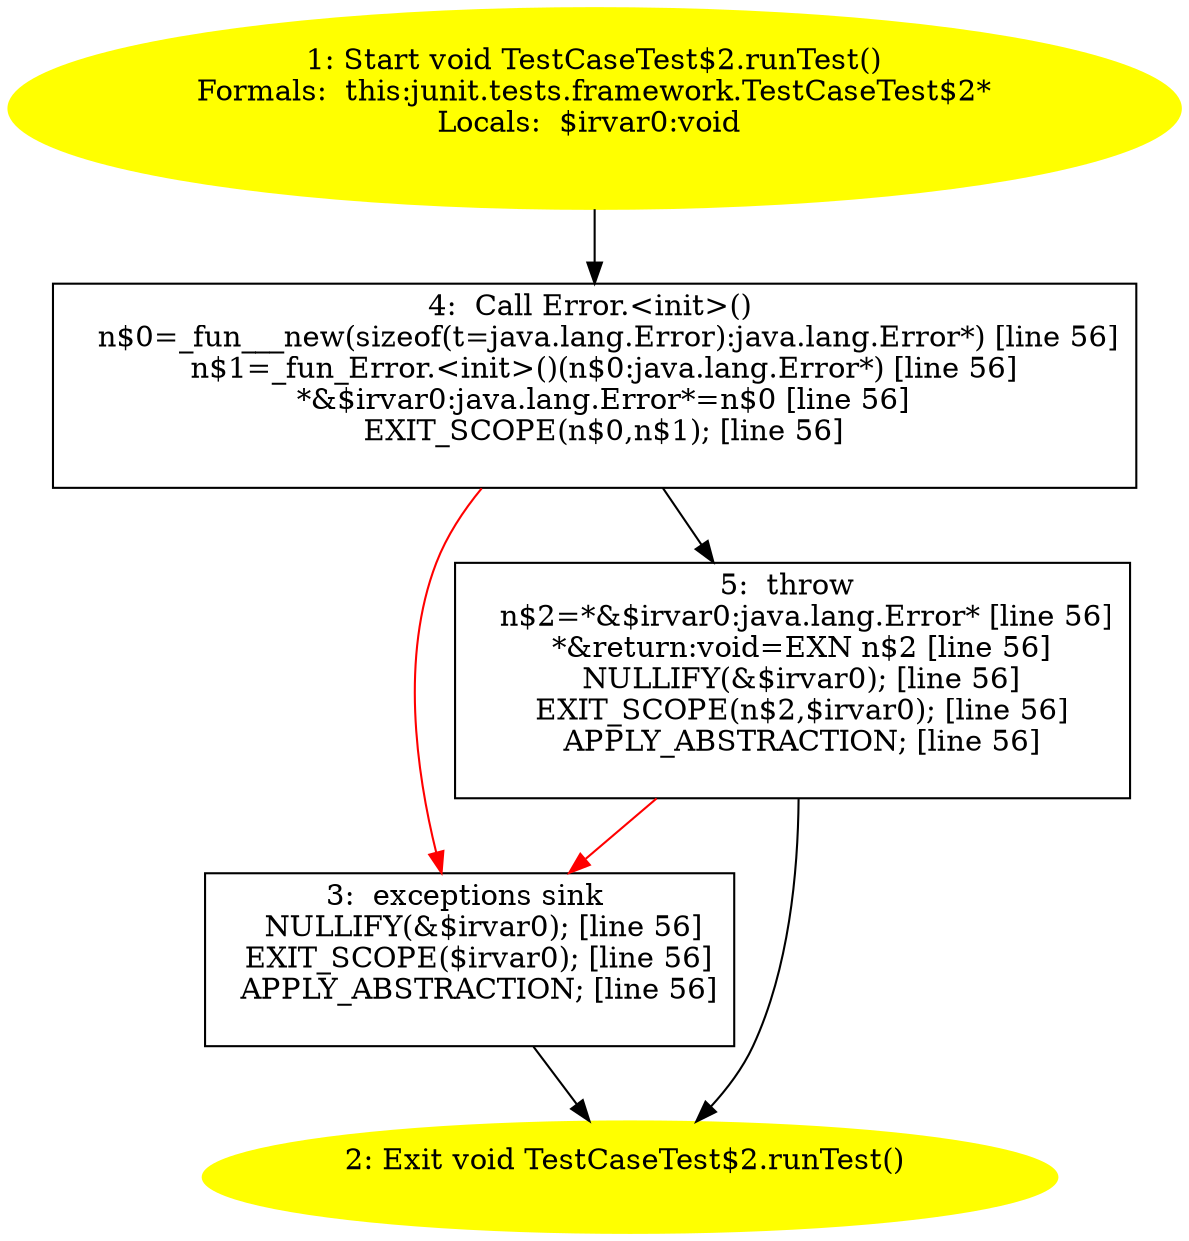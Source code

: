 /* @generated */
digraph cfg {
"junit.tests.framework.TestCaseTest$2.runTest():void.bd5663f56d4c6d1414989e48b861f104_1" [label="1: Start void TestCaseTest$2.runTest()\nFormals:  this:junit.tests.framework.TestCaseTest$2*\nLocals:  $irvar0:void \n  " color=yellow style=filled]
	

	 "junit.tests.framework.TestCaseTest$2.runTest():void.bd5663f56d4c6d1414989e48b861f104_1" -> "junit.tests.framework.TestCaseTest$2.runTest():void.bd5663f56d4c6d1414989e48b861f104_4" ;
"junit.tests.framework.TestCaseTest$2.runTest():void.bd5663f56d4c6d1414989e48b861f104_2" [label="2: Exit void TestCaseTest$2.runTest() \n  " color=yellow style=filled]
	

"junit.tests.framework.TestCaseTest$2.runTest():void.bd5663f56d4c6d1414989e48b861f104_3" [label="3:  exceptions sink \n   NULLIFY(&$irvar0); [line 56]\n  EXIT_SCOPE($irvar0); [line 56]\n  APPLY_ABSTRACTION; [line 56]\n " shape="box"]
	

	 "junit.tests.framework.TestCaseTest$2.runTest():void.bd5663f56d4c6d1414989e48b861f104_3" -> "junit.tests.framework.TestCaseTest$2.runTest():void.bd5663f56d4c6d1414989e48b861f104_2" ;
"junit.tests.framework.TestCaseTest$2.runTest():void.bd5663f56d4c6d1414989e48b861f104_4" [label="4:  Call Error.<init>() \n   n$0=_fun___new(sizeof(t=java.lang.Error):java.lang.Error*) [line 56]\n  n$1=_fun_Error.<init>()(n$0:java.lang.Error*) [line 56]\n  *&$irvar0:java.lang.Error*=n$0 [line 56]\n  EXIT_SCOPE(n$0,n$1); [line 56]\n " shape="box"]
	

	 "junit.tests.framework.TestCaseTest$2.runTest():void.bd5663f56d4c6d1414989e48b861f104_4" -> "junit.tests.framework.TestCaseTest$2.runTest():void.bd5663f56d4c6d1414989e48b861f104_5" ;
	 "junit.tests.framework.TestCaseTest$2.runTest():void.bd5663f56d4c6d1414989e48b861f104_4" -> "junit.tests.framework.TestCaseTest$2.runTest():void.bd5663f56d4c6d1414989e48b861f104_3" [color="red" ];
"junit.tests.framework.TestCaseTest$2.runTest():void.bd5663f56d4c6d1414989e48b861f104_5" [label="5:  throw \n   n$2=*&$irvar0:java.lang.Error* [line 56]\n  *&return:void=EXN n$2 [line 56]\n  NULLIFY(&$irvar0); [line 56]\n  EXIT_SCOPE(n$2,$irvar0); [line 56]\n  APPLY_ABSTRACTION; [line 56]\n " shape="box"]
	

	 "junit.tests.framework.TestCaseTest$2.runTest():void.bd5663f56d4c6d1414989e48b861f104_5" -> "junit.tests.framework.TestCaseTest$2.runTest():void.bd5663f56d4c6d1414989e48b861f104_2" ;
	 "junit.tests.framework.TestCaseTest$2.runTest():void.bd5663f56d4c6d1414989e48b861f104_5" -> "junit.tests.framework.TestCaseTest$2.runTest():void.bd5663f56d4c6d1414989e48b861f104_3" [color="red" ];
}
